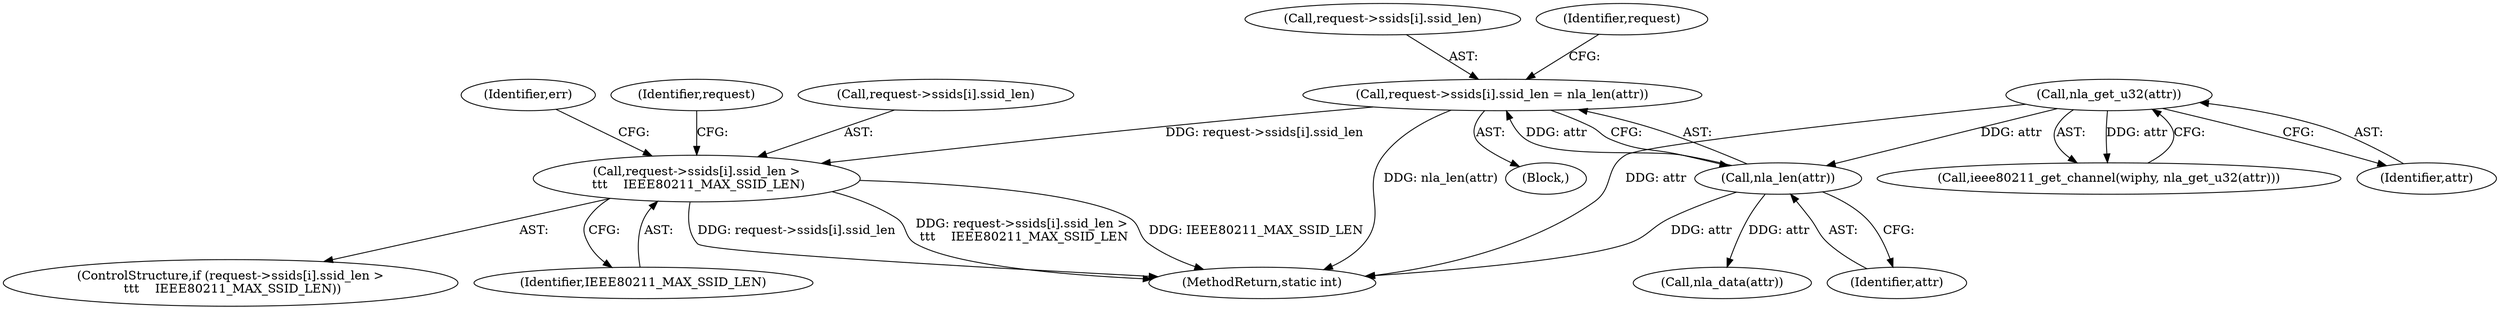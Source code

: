 digraph "0_linux_208c72f4fe44fe09577e7975ba0e7fa0278f3d03@array" {
"1000524" [label="(Call,request->ssids[i].ssid_len >\n \t\t\t    IEEE80211_MAX_SSID_LEN)"];
"1000513" [label="(Call,request->ssids[i].ssid_len = nla_len(attr))"];
"1000521" [label="(Call,nla_len(attr))"];
"1000395" [label="(Call,nla_get_u32(attr))"];
"1000514" [label="(Call,request->ssids[i].ssid_len)"];
"1000393" [label="(Call,ieee80211_get_channel(wiphy, nla_get_u32(attr)))"];
"1000535" [label="(Identifier,err)"];
"1000395" [label="(Call,nla_get_u32(attr))"];
"1000632" [label="(MethodReturn,static int)"];
"1000522" [label="(Identifier,attr)"];
"1000543" [label="(Identifier,request)"];
"1000524" [label="(Call,request->ssids[i].ssid_len >\n \t\t\t    IEEE80211_MAX_SSID_LEN)"];
"1000512" [label="(Block,)"];
"1000521" [label="(Call,nla_len(attr))"];
"1000528" [label="(Identifier,request)"];
"1000547" [label="(Call,nla_data(attr))"];
"1000396" [label="(Identifier,attr)"];
"1000523" [label="(ControlStructure,if (request->ssids[i].ssid_len >\n \t\t\t    IEEE80211_MAX_SSID_LEN))"];
"1000525" [label="(Call,request->ssids[i].ssid_len)"];
"1000513" [label="(Call,request->ssids[i].ssid_len = nla_len(attr))"];
"1000532" [label="(Identifier,IEEE80211_MAX_SSID_LEN)"];
"1000524" -> "1000523"  [label="AST: "];
"1000524" -> "1000532"  [label="CFG: "];
"1000525" -> "1000524"  [label="AST: "];
"1000532" -> "1000524"  [label="AST: "];
"1000535" -> "1000524"  [label="CFG: "];
"1000543" -> "1000524"  [label="CFG: "];
"1000524" -> "1000632"  [label="DDG: request->ssids[i].ssid_len"];
"1000524" -> "1000632"  [label="DDG: request->ssids[i].ssid_len >\n \t\t\t    IEEE80211_MAX_SSID_LEN"];
"1000524" -> "1000632"  [label="DDG: IEEE80211_MAX_SSID_LEN"];
"1000513" -> "1000524"  [label="DDG: request->ssids[i].ssid_len"];
"1000513" -> "1000512"  [label="AST: "];
"1000513" -> "1000521"  [label="CFG: "];
"1000514" -> "1000513"  [label="AST: "];
"1000521" -> "1000513"  [label="AST: "];
"1000528" -> "1000513"  [label="CFG: "];
"1000513" -> "1000632"  [label="DDG: nla_len(attr)"];
"1000521" -> "1000513"  [label="DDG: attr"];
"1000521" -> "1000522"  [label="CFG: "];
"1000522" -> "1000521"  [label="AST: "];
"1000521" -> "1000632"  [label="DDG: attr"];
"1000395" -> "1000521"  [label="DDG: attr"];
"1000521" -> "1000547"  [label="DDG: attr"];
"1000395" -> "1000393"  [label="AST: "];
"1000395" -> "1000396"  [label="CFG: "];
"1000396" -> "1000395"  [label="AST: "];
"1000393" -> "1000395"  [label="CFG: "];
"1000395" -> "1000632"  [label="DDG: attr"];
"1000395" -> "1000393"  [label="DDG: attr"];
}
